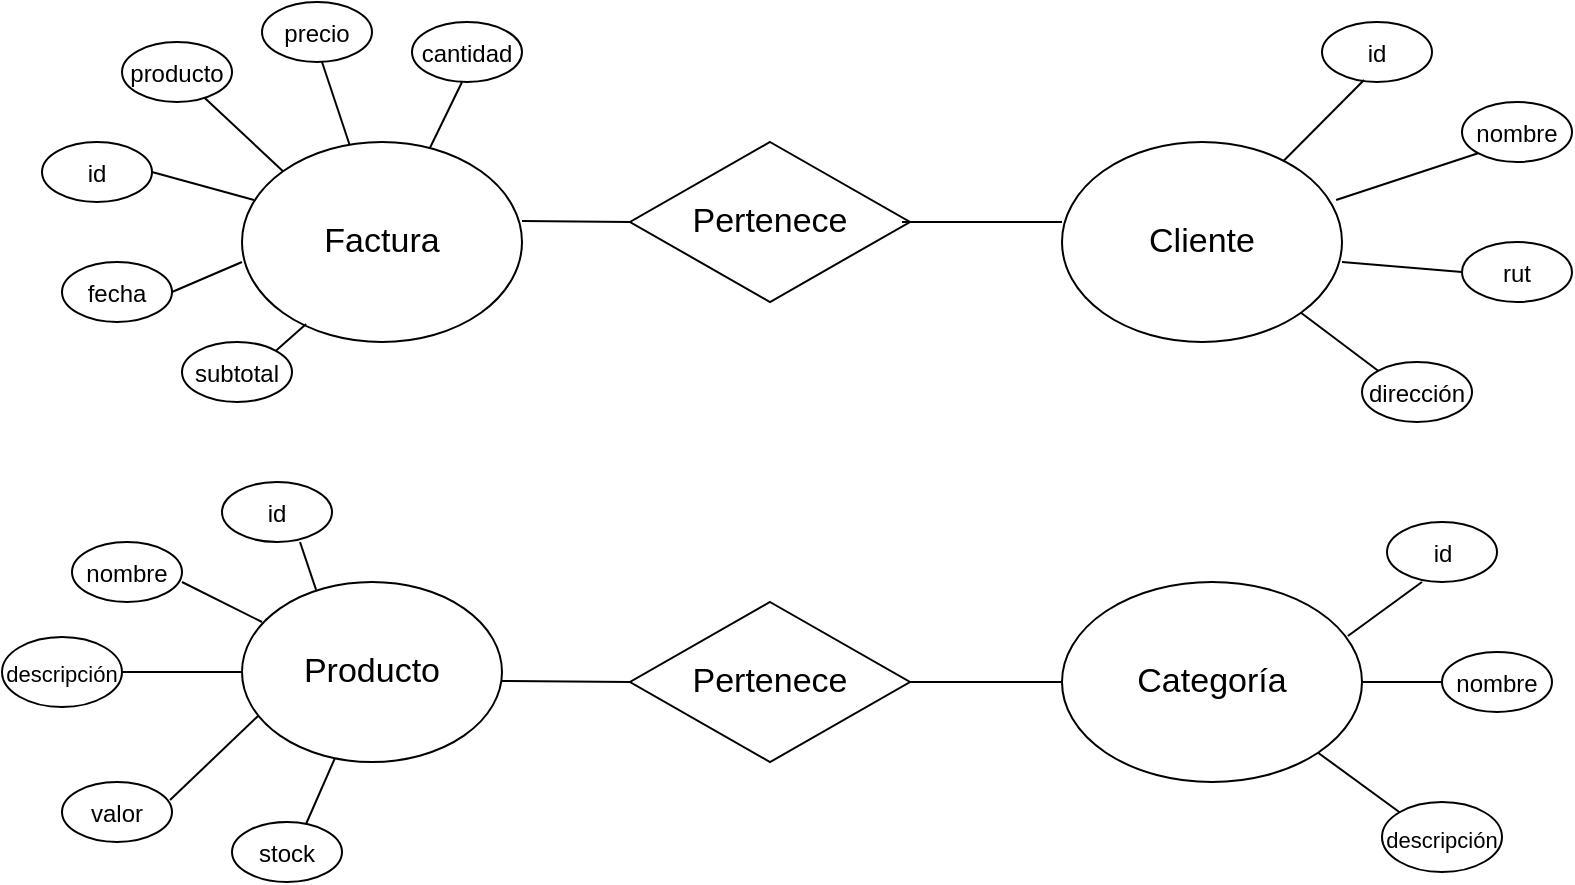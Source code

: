 <mxfile version="16.6.7" type="onedrive"><diagram id="q2nr6VJrsfXtupmCgSfn" name="Page-1"><mxGraphModel dx="868" dy="442" grid="1" gridSize="10" guides="1" tooltips="1" connect="1" arrows="1" fold="1" page="1" pageScale="1" pageWidth="827" pageHeight="1169" math="0" shadow="0"><root><mxCell id="0"/><mxCell id="1" parent="0"/><mxCell id="jTbS6HmX_ntgdxVuJyp8-1" value="&lt;font style=&quot;font-size: 17px&quot;&gt;Factura&lt;/font&gt;" style="ellipse;whiteSpace=wrap;html=1;fontFamily=Helvetica;" parent="1" vertex="1"><mxGeometry x="150" y="120" width="140" height="100" as="geometry"/></mxCell><mxCell id="BZAXalvo_QjBXjT2qoGz-1" value="&lt;font style=&quot;font-size: 17px&quot;&gt;Cliente&lt;br&gt;&lt;/font&gt;" style="ellipse;whiteSpace=wrap;html=1;fontFamily=Helvetica;" parent="1" vertex="1"><mxGeometry x="560" y="120" width="140" height="100" as="geometry"/></mxCell><mxCell id="BZAXalvo_QjBXjT2qoGz-2" value="&lt;font style=&quot;font-size: 17px&quot;&gt;Categoría&lt;br&gt;&lt;/font&gt;" style="ellipse;whiteSpace=wrap;html=1;fontFamily=Helvetica;" parent="1" vertex="1"><mxGeometry x="560" y="340" width="150" height="100" as="geometry"/></mxCell><mxCell id="BZAXalvo_QjBXjT2qoGz-3" value="&lt;font style=&quot;font-size: 17px&quot;&gt;Producto&lt;br&gt;&lt;/font&gt;" style="ellipse;whiteSpace=wrap;html=1;fontFamily=Helvetica;" parent="1" vertex="1"><mxGeometry x="150" y="340" width="130" height="90" as="geometry"/></mxCell><mxCell id="BZAXalvo_QjBXjT2qoGz-4" value="Pertenece" style="rhombus;whiteSpace=wrap;html=1;fontSize=17;" parent="1" vertex="1"><mxGeometry x="344" y="120" width="140" height="80" as="geometry"/></mxCell><mxCell id="BZAXalvo_QjBXjT2qoGz-5" value="Pertenece" style="rhombus;whiteSpace=wrap;html=1;fontSize=17;" parent="1" vertex="1"><mxGeometry x="344" y="350" width="140" height="80" as="geometry"/></mxCell><mxCell id="BZAXalvo_QjBXjT2qoGz-6" value="" style="endArrow=none;html=1;rounded=0;fontSize=17;" parent="1" edge="1"><mxGeometry width="50" height="50" relative="1" as="geometry"><mxPoint x="480" y="160" as="sourcePoint"/><mxPoint x="560" y="160" as="targetPoint"/></mxGeometry></mxCell><mxCell id="BZAXalvo_QjBXjT2qoGz-7" value="" style="endArrow=none;html=1;rounded=0;fontSize=17;" parent="1" edge="1"><mxGeometry width="50" height="50" relative="1" as="geometry"><mxPoint x="484" y="390" as="sourcePoint"/><mxPoint x="560" y="390" as="targetPoint"/></mxGeometry></mxCell><mxCell id="BZAXalvo_QjBXjT2qoGz-8" value="" style="endArrow=none;html=1;rounded=0;fontSize=17;entryX=0;entryY=0.5;entryDx=0;entryDy=0;" parent="1" target="BZAXalvo_QjBXjT2qoGz-5" edge="1"><mxGeometry width="50" height="50" relative="1" as="geometry"><mxPoint x="280" y="389.5" as="sourcePoint"/><mxPoint x="340" y="390" as="targetPoint"/></mxGeometry></mxCell><mxCell id="BZAXalvo_QjBXjT2qoGz-9" value="" style="endArrow=none;html=1;rounded=0;fontSize=17;entryX=0;entryY=0.5;entryDx=0;entryDy=0;" parent="1" target="BZAXalvo_QjBXjT2qoGz-4" edge="1"><mxGeometry width="50" height="50" relative="1" as="geometry"><mxPoint x="290" y="159.5" as="sourcePoint"/><mxPoint x="340" y="160" as="targetPoint"/></mxGeometry></mxCell><mxCell id="BZAXalvo_QjBXjT2qoGz-12" value="&lt;font style=&quot;font-size: 12px&quot;&gt;cantidad&lt;/font&gt;" style="ellipse;whiteSpace=wrap;html=1;fontSize=17;" parent="1" vertex="1"><mxGeometry x="235" y="60" width="55" height="30" as="geometry"/></mxCell><mxCell id="D703MDyHVp5WIJKyfswD-1" value="&lt;font style=&quot;font-size: 12px&quot;&gt;precio&lt;br&gt;&lt;/font&gt;" style="ellipse;whiteSpace=wrap;html=1;fontSize=17;" vertex="1" parent="1"><mxGeometry x="160" y="50" width="55" height="30" as="geometry"/></mxCell><mxCell id="D703MDyHVp5WIJKyfswD-2" value="&lt;font style=&quot;font-size: 12px&quot;&gt;producto&lt;br&gt;&lt;/font&gt;" style="ellipse;whiteSpace=wrap;html=1;fontSize=17;" vertex="1" parent="1"><mxGeometry x="90" y="70" width="55" height="30" as="geometry"/></mxCell><mxCell id="D703MDyHVp5WIJKyfswD-3" value="&lt;font style=&quot;font-size: 12px&quot;&gt;id&lt;br&gt;&lt;/font&gt;" style="ellipse;whiteSpace=wrap;html=1;fontSize=17;" vertex="1" parent="1"><mxGeometry x="50" y="120" width="55" height="30" as="geometry"/></mxCell><mxCell id="D703MDyHVp5WIJKyfswD-4" value="&lt;font style=&quot;font-size: 12px&quot;&gt;fecha&lt;br&gt;&lt;/font&gt;" style="ellipse;whiteSpace=wrap;html=1;fontSize=17;" vertex="1" parent="1"><mxGeometry x="60" y="180" width="55" height="30" as="geometry"/></mxCell><mxCell id="D703MDyHVp5WIJKyfswD-5" value="&lt;font style=&quot;font-size: 12px&quot;&gt;subtotal&lt;br&gt;&lt;/font&gt;" style="ellipse;whiteSpace=wrap;html=1;fontSize=17;" vertex="1" parent="1"><mxGeometry x="120" y="220" width="55" height="30" as="geometry"/></mxCell><mxCell id="D703MDyHVp5WIJKyfswD-6" value="" style="endArrow=none;html=1;rounded=0;fontSize=12;entryX=1;entryY=0.5;entryDx=0;entryDy=0;exitX=0.043;exitY=0.29;exitDx=0;exitDy=0;exitPerimeter=0;" edge="1" parent="1" source="jTbS6HmX_ntgdxVuJyp8-1" target="D703MDyHVp5WIJKyfswD-3"><mxGeometry width="50" height="50" relative="1" as="geometry"><mxPoint x="160" y="140" as="sourcePoint"/><mxPoint x="210" y="90" as="targetPoint"/></mxGeometry></mxCell><mxCell id="D703MDyHVp5WIJKyfswD-7" value="" style="endArrow=none;html=1;rounded=0;fontSize=12;exitX=0.671;exitY=0.03;exitDx=0;exitDy=0;exitPerimeter=0;entryX=0.455;entryY=1;entryDx=0;entryDy=0;entryPerimeter=0;" edge="1" parent="1" source="jTbS6HmX_ntgdxVuJyp8-1" target="BZAXalvo_QjBXjT2qoGz-12"><mxGeometry width="50" height="50" relative="1" as="geometry"><mxPoint x="230" y="120" as="sourcePoint"/><mxPoint x="250" y="90" as="targetPoint"/></mxGeometry></mxCell><mxCell id="D703MDyHVp5WIJKyfswD-8" value="" style="endArrow=none;html=1;rounded=0;fontSize=12;entryX=0.229;entryY=0.91;entryDx=0;entryDy=0;entryPerimeter=0;exitX=1;exitY=0;exitDx=0;exitDy=0;" edge="1" parent="1" source="D703MDyHVp5WIJKyfswD-5" target="jTbS6HmX_ntgdxVuJyp8-1"><mxGeometry width="50" height="50" relative="1" as="geometry"><mxPoint x="170" y="230" as="sourcePoint"/><mxPoint x="180" y="220" as="targetPoint"/></mxGeometry></mxCell><mxCell id="D703MDyHVp5WIJKyfswD-9" value="" style="endArrow=none;html=1;rounded=0;fontSize=12;exitX=1;exitY=0.5;exitDx=0;exitDy=0;" edge="1" parent="1" source="D703MDyHVp5WIJKyfswD-4"><mxGeometry width="50" height="50" relative="1" as="geometry"><mxPoint x="100" y="230" as="sourcePoint"/><mxPoint x="150" y="180" as="targetPoint"/></mxGeometry></mxCell><mxCell id="D703MDyHVp5WIJKyfswD-10" value="" style="endArrow=none;html=1;rounded=0;fontSize=12;" edge="1" parent="1" source="jTbS6HmX_ntgdxVuJyp8-1"><mxGeometry width="50" height="50" relative="1" as="geometry"><mxPoint x="140" y="130" as="sourcePoint"/><mxPoint x="190" y="80" as="targetPoint"/></mxGeometry></mxCell><mxCell id="D703MDyHVp5WIJKyfswD-11" value="" style="endArrow=none;html=1;rounded=0;fontSize=12;exitX=0;exitY=0;exitDx=0;exitDy=0;" edge="1" parent="1" source="jTbS6HmX_ntgdxVuJyp8-1" target="D703MDyHVp5WIJKyfswD-2"><mxGeometry width="50" height="50" relative="1" as="geometry"><mxPoint x="130" y="160" as="sourcePoint"/><mxPoint x="180" y="110" as="targetPoint"/></mxGeometry></mxCell><mxCell id="D703MDyHVp5WIJKyfswD-14" value="&lt;font style=&quot;font-size: 12px&quot;&gt;id&lt;br&gt;&lt;/font&gt;" style="ellipse;whiteSpace=wrap;html=1;fontSize=17;" vertex="1" parent="1"><mxGeometry x="690" y="60" width="55" height="30" as="geometry"/></mxCell><mxCell id="D703MDyHVp5WIJKyfswD-15" value="&lt;font style=&quot;font-size: 12px&quot;&gt;nombre&lt;br&gt;&lt;/font&gt;" style="ellipse;whiteSpace=wrap;html=1;fontSize=17;" vertex="1" parent="1"><mxGeometry x="760" y="100" width="55" height="30" as="geometry"/></mxCell><mxCell id="D703MDyHVp5WIJKyfswD-16" value="&lt;font style=&quot;font-size: 12px&quot;&gt;rut&lt;br&gt;&lt;/font&gt;" style="ellipse;whiteSpace=wrap;html=1;fontSize=17;" vertex="1" parent="1"><mxGeometry x="760" y="170" width="55" height="30" as="geometry"/></mxCell><mxCell id="D703MDyHVp5WIJKyfswD-17" value="&lt;font style=&quot;font-size: 12px&quot;&gt;dirección&lt;br&gt;&lt;/font&gt;" style="ellipse;whiteSpace=wrap;html=1;fontSize=17;" vertex="1" parent="1"><mxGeometry x="710" y="230" width="55" height="30" as="geometry"/></mxCell><mxCell id="D703MDyHVp5WIJKyfswD-18" value="" style="endArrow=none;html=1;rounded=0;fontSize=12;entryX=0;entryY=0.5;entryDx=0;entryDy=0;" edge="1" parent="1" target="D703MDyHVp5WIJKyfswD-16"><mxGeometry width="50" height="50" relative="1" as="geometry"><mxPoint x="700" y="180" as="sourcePoint"/><mxPoint x="700" y="80" as="targetPoint"/></mxGeometry></mxCell><mxCell id="D703MDyHVp5WIJKyfswD-19" value="" style="endArrow=none;html=1;rounded=0;fontSize=12;exitX=0.979;exitY=0.29;exitDx=0;exitDy=0;exitPerimeter=0;entryX=0;entryY=1;entryDx=0;entryDy=0;" edge="1" parent="1" source="BZAXalvo_QjBXjT2qoGz-1" target="D703MDyHVp5WIJKyfswD-15"><mxGeometry width="50" height="50" relative="1" as="geometry"><mxPoint x="620" y="120" as="sourcePoint"/><mxPoint x="768" y="120" as="targetPoint"/></mxGeometry></mxCell><mxCell id="D703MDyHVp5WIJKyfswD-20" value="" style="endArrow=none;html=1;rounded=0;fontSize=12;entryX=0;entryY=0;entryDx=0;entryDy=0;exitX=1;exitY=1;exitDx=0;exitDy=0;" edge="1" parent="1" source="BZAXalvo_QjBXjT2qoGz-1" target="D703MDyHVp5WIJKyfswD-17"><mxGeometry width="50" height="50" relative="1" as="geometry"><mxPoint x="700" y="160" as="sourcePoint"/><mxPoint x="750" y="110" as="targetPoint"/></mxGeometry></mxCell><mxCell id="D703MDyHVp5WIJKyfswD-21" value="" style="endArrow=none;html=1;rounded=0;fontSize=12;entryX=0.382;entryY=0.967;entryDx=0;entryDy=0;entryPerimeter=0;" edge="1" parent="1" source="BZAXalvo_QjBXjT2qoGz-1" target="D703MDyHVp5WIJKyfswD-14"><mxGeometry width="50" height="50" relative="1" as="geometry"><mxPoint x="575" y="140" as="sourcePoint"/><mxPoint x="625" y="90" as="targetPoint"/></mxGeometry></mxCell><mxCell id="D703MDyHVp5WIJKyfswD-22" value="&lt;font style=&quot;font-size: 12px&quot;&gt;id&lt;br&gt;&lt;/font&gt;" style="ellipse;whiteSpace=wrap;html=1;fontSize=17;" vertex="1" parent="1"><mxGeometry x="140" y="290" width="55" height="30" as="geometry"/></mxCell><mxCell id="D703MDyHVp5WIJKyfswD-23" value="&lt;font style=&quot;font-size: 12px&quot;&gt;nombre&lt;br&gt;&lt;/font&gt;" style="ellipse;whiteSpace=wrap;html=1;fontSize=17;" vertex="1" parent="1"><mxGeometry x="65" y="320" width="55" height="30" as="geometry"/></mxCell><mxCell id="D703MDyHVp5WIJKyfswD-24" value="&lt;font&gt;&lt;font style=&quot;font-size: 11px&quot;&gt;descripción&lt;/font&gt;&lt;br&gt;&lt;/font&gt;" style="ellipse;whiteSpace=wrap;html=1;fontSize=17;" vertex="1" parent="1"><mxGeometry x="30" y="367.5" width="60" height="35" as="geometry"/></mxCell><mxCell id="D703MDyHVp5WIJKyfswD-25" value="&lt;font style=&quot;font-size: 12px&quot;&gt;valor&lt;br&gt;&lt;/font&gt;" style="ellipse;whiteSpace=wrap;html=1;fontSize=17;" vertex="1" parent="1"><mxGeometry x="60" y="440" width="55" height="30" as="geometry"/></mxCell><mxCell id="D703MDyHVp5WIJKyfswD-26" value="&lt;font style=&quot;font-size: 12px&quot;&gt;stock&lt;br&gt;&lt;/font&gt;" style="ellipse;whiteSpace=wrap;html=1;fontSize=17;" vertex="1" parent="1"><mxGeometry x="145" y="460" width="55" height="30" as="geometry"/></mxCell><mxCell id="D703MDyHVp5WIJKyfswD-29" value="" style="endArrow=none;html=1;rounded=0;fontSize=11;entryX=0.062;entryY=0.744;entryDx=0;entryDy=0;entryPerimeter=0;exitX=0.982;exitY=0.3;exitDx=0;exitDy=0;exitPerimeter=0;" edge="1" parent="1" source="D703MDyHVp5WIJKyfswD-25" target="BZAXalvo_QjBXjT2qoGz-3"><mxGeometry width="50" height="50" relative="1" as="geometry"><mxPoint x="110" y="450" as="sourcePoint"/><mxPoint x="160" y="400" as="targetPoint"/></mxGeometry></mxCell><mxCell id="D703MDyHVp5WIJKyfswD-31" value="" style="endArrow=none;html=1;rounded=0;fontSize=11;exitX=0.673;exitY=0.033;exitDx=0;exitDy=0;exitPerimeter=0;" edge="1" parent="1" source="D703MDyHVp5WIJKyfswD-26" target="BZAXalvo_QjBXjT2qoGz-3"><mxGeometry width="50" height="50" relative="1" as="geometry"><mxPoint x="160" y="470" as="sourcePoint"/><mxPoint x="210" y="420" as="targetPoint"/></mxGeometry></mxCell><mxCell id="D703MDyHVp5WIJKyfswD-32" value="" style="endArrow=none;html=1;rounded=0;fontSize=11;entryX=0;entryY=0.5;entryDx=0;entryDy=0;" edge="1" parent="1" target="BZAXalvo_QjBXjT2qoGz-3"><mxGeometry width="50" height="50" relative="1" as="geometry"><mxPoint x="90" y="385" as="sourcePoint"/><mxPoint x="140" y="330" as="targetPoint"/></mxGeometry></mxCell><mxCell id="D703MDyHVp5WIJKyfswD-33" value="" style="endArrow=none;html=1;rounded=0;fontSize=11;entryX=0.709;entryY=1;entryDx=0;entryDy=0;entryPerimeter=0;exitX=0.285;exitY=0.044;exitDx=0;exitDy=0;exitPerimeter=0;" edge="1" parent="1" source="BZAXalvo_QjBXjT2qoGz-3" target="D703MDyHVp5WIJKyfswD-22"><mxGeometry width="50" height="50" relative="1" as="geometry"><mxPoint x="185" y="340" as="sourcePoint"/><mxPoint x="235" y="290" as="targetPoint"/></mxGeometry></mxCell><mxCell id="D703MDyHVp5WIJKyfswD-34" value="" style="endArrow=none;html=1;rounded=0;fontSize=11;" edge="1" parent="1"><mxGeometry width="50" height="50" relative="1" as="geometry"><mxPoint x="160" y="360" as="sourcePoint"/><mxPoint x="120" y="340" as="targetPoint"/></mxGeometry></mxCell><mxCell id="D703MDyHVp5WIJKyfswD-35" value="&lt;font style=&quot;font-size: 12px&quot;&gt;id&lt;br&gt;&lt;/font&gt;" style="ellipse;whiteSpace=wrap;html=1;fontSize=17;" vertex="1" parent="1"><mxGeometry x="722.5" y="310" width="55" height="30" as="geometry"/></mxCell><mxCell id="D703MDyHVp5WIJKyfswD-36" value="&lt;font style=&quot;font-size: 12px&quot;&gt;nombre&lt;br&gt;&lt;/font&gt;" style="ellipse;whiteSpace=wrap;html=1;fontSize=17;" vertex="1" parent="1"><mxGeometry x="750" y="375" width="55" height="30" as="geometry"/></mxCell><mxCell id="D703MDyHVp5WIJKyfswD-37" value="&lt;font&gt;&lt;font style=&quot;font-size: 11px&quot;&gt;descripción&lt;/font&gt;&lt;br&gt;&lt;/font&gt;" style="ellipse;whiteSpace=wrap;html=1;fontSize=17;" vertex="1" parent="1"><mxGeometry x="720" y="450" width="60" height="35" as="geometry"/></mxCell><mxCell id="D703MDyHVp5WIJKyfswD-38" value="" style="endArrow=none;html=1;rounded=0;fontSize=11;entryX=0.318;entryY=1;entryDx=0;entryDy=0;entryPerimeter=0;exitX=0.953;exitY=0.27;exitDx=0;exitDy=0;exitPerimeter=0;" edge="1" parent="1" source="BZAXalvo_QjBXjT2qoGz-2" target="D703MDyHVp5WIJKyfswD-35"><mxGeometry width="50" height="50" relative="1" as="geometry"><mxPoint x="700" y="370" as="sourcePoint"/><mxPoint x="730" y="340" as="targetPoint"/></mxGeometry></mxCell><mxCell id="D703MDyHVp5WIJKyfswD-39" value="" style="endArrow=none;html=1;rounded=0;fontSize=11;entryX=0;entryY=0.5;entryDx=0;entryDy=0;" edge="1" parent="1" target="D703MDyHVp5WIJKyfswD-36"><mxGeometry width="50" height="50" relative="1" as="geometry"><mxPoint x="710" y="390" as="sourcePoint"/><mxPoint x="760" y="340" as="targetPoint"/></mxGeometry></mxCell><mxCell id="D703MDyHVp5WIJKyfswD-40" value="" style="endArrow=none;html=1;rounded=0;fontSize=11;entryX=0;entryY=0;entryDx=0;entryDy=0;exitX=1;exitY=1;exitDx=0;exitDy=0;" edge="1" parent="1" source="BZAXalvo_QjBXjT2qoGz-2" target="D703MDyHVp5WIJKyfswD-37"><mxGeometry width="50" height="50" relative="1" as="geometry"><mxPoint x="685" y="430" as="sourcePoint"/><mxPoint x="735" y="380" as="targetPoint"/></mxGeometry></mxCell></root></mxGraphModel></diagram></mxfile>